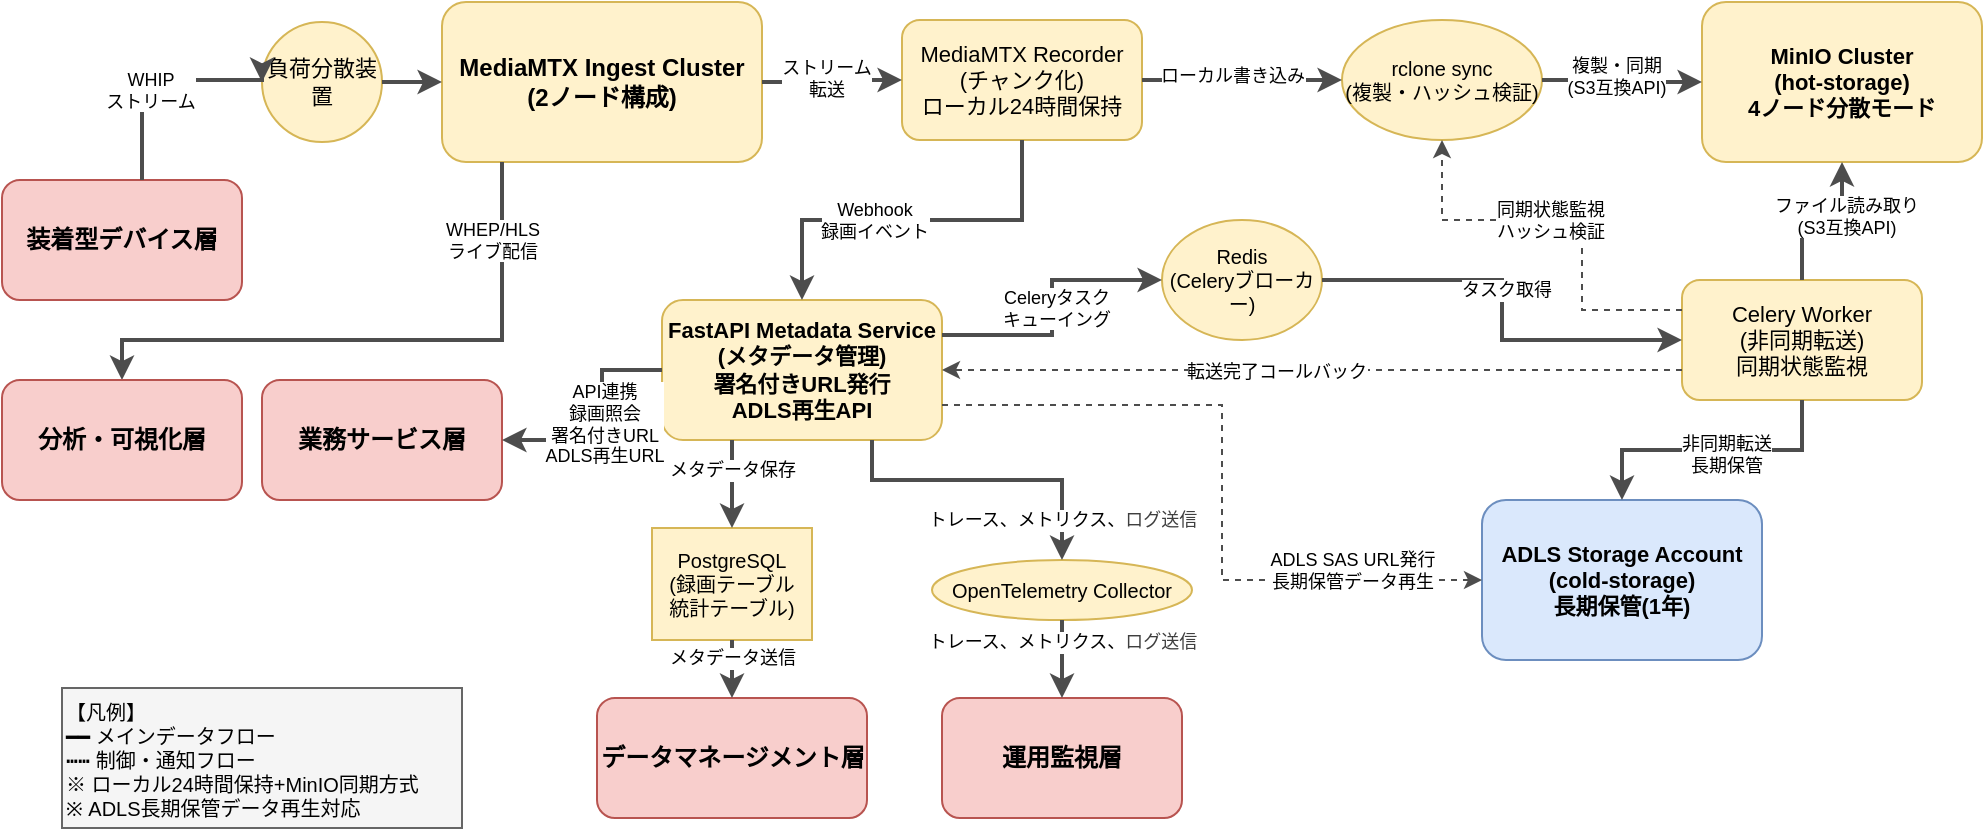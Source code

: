 <mxfile>
    <diagram name="配信・記録層システム関連図" id="streaming-recording-system">
        <mxGraphModel dx="748" dy="674" grid="1" gridSize="10" guides="1" tooltips="1" connect="1" arrows="1" fold="1" page="1" pageScale="1" pageWidth="1169" pageHeight="827" background="#ffffff" math="0" shadow="0">
            <root>
                <mxCell id="0"/>
                <mxCell id="1" parent="0"/>
                <mxCell id="thinklet-device" value="装着型デバイス層" style="rounded=1;whiteSpace=wrap;html=1;fillColor=#f8cecc;strokeColor=#b85450;fontSize=12;fontStyle=1" parent="1" vertex="1">
                    <mxGeometry x="70" y="160" width="120" height="60" as="geometry"/>
                </mxCell>
                <mxCell id="mediamtx-cluster" value="MediaMTX Ingest Cluster&#xa;(2ノード構成)" style="rounded=1;whiteSpace=wrap;html=1;fillColor=#fff2cc;strokeColor=#d6b656;fontSize=12;fontStyle=1" parent="1" vertex="1">
                    <mxGeometry x="290" y="71" width="160" height="80" as="geometry"/>
                </mxCell>
                <mxCell id="load-balancer" value="負荷分散装置" style="ellipse;whiteSpace=wrap;html=1;fillColor=#fff2cc;strokeColor=#d6b656;fontSize=11" parent="1" vertex="1">
                    <mxGeometry x="200" y="81" width="60" height="60" as="geometry"/>
                </mxCell>
                <mxCell id="mediamtx-recorder" value="MediaMTX Recorder&#xa;(チャンク化)&#xa;ローカル24時間保持" style="rounded=1;whiteSpace=wrap;html=1;fillColor=#fff2cc;strokeColor=#d6b656;fontSize=11" parent="1" vertex="1">
                    <mxGeometry x="520" y="80" width="120" height="60" as="geometry"/>
                </mxCell>
                <mxCell id="rclone-sync" value="rclone sync&#xa;(複製・ハッシュ検証)" style="ellipse;whiteSpace=wrap;html=1;fillColor=#fff2cc;strokeColor=#d6b656;fontSize=10" parent="1" vertex="1">
                    <mxGeometry x="740" y="80" width="100" height="60" as="geometry"/>
                </mxCell>
                <mxCell id="minio-cluster" value="MinIO Cluster&#xa;(hot-storage)&#xa;4ノード分散モード" style="rounded=1;whiteSpace=wrap;html=1;fillColor=#fff2cc;strokeColor=#d6b656;fontSize=11;fontStyle=1" parent="1" vertex="1">
                    <mxGeometry x="920" y="71" width="140" height="80" as="geometry"/>
                </mxCell>
                <mxCell id="fastapi-service" value="FastAPI Metadata Service&#xa;(メタデータ管理)&#xa;署名付きURL発行&#xa;ADLS再生API" style="rounded=1;whiteSpace=wrap;html=1;fillColor=#fff2cc;strokeColor=#d6b656;fontSize=11;fontStyle=1" parent="1" vertex="1">
                    <mxGeometry x="400" y="220" width="140" height="70" as="geometry"/>
                </mxCell>
                <mxCell id="postgresql" value="PostgreSQL&#xa;(録画テーブル&#xa;統計テーブル)" style="cylinder3;whiteSpace=wrap;html=1;boundedLbl=1;backgroundOutline=1;size=15;fillColor=#fff2cc;strokeColor=#d6b656;fontSize=10" parent="1" vertex="1">
                    <mxGeometry x="395" y="334" width="80" height="56" as="geometry"/>
                </mxCell>
                <mxCell id="celery-worker" value="Celery Worker&lt;div&gt;(非同期転送)&lt;/div&gt;&lt;div&gt;同期状態監視&lt;/div&gt;" style="rounded=1;whiteSpace=wrap;html=1;fillColor=#fff2cc;strokeColor=#d6b656;fontSize=11" parent="1" vertex="1">
                    <mxGeometry x="910" y="210" width="120" height="60" as="geometry"/>
                </mxCell>
                <mxCell id="redis-broker" value="Redis&lt;div&gt;(Celeryブローカー)&lt;/div&gt;" style="ellipse;whiteSpace=wrap;html=1;fillColor=#fff2cc;strokeColor=#d6b656;fontSize=10" parent="1" vertex="1">
                    <mxGeometry x="650" y="180" width="80" height="60" as="geometry"/>
                </mxCell>
                <mxCell id="adls-storage" value="ADLS Storage Account&#xa;(cold-storage)&#xa;長期保管(1年)" style="rounded=1;whiteSpace=wrap;html=1;fillColor=#dae8fc;strokeColor=#6c8ebf;fontSize=11;fontStyle=1" parent="1" vertex="1">
                    <mxGeometry x="810" y="320" width="140" height="80" as="geometry"/>
                </mxCell>
                <mxCell id="opentelemetry" value="OpenTelemetry Collector" style="ellipse;whiteSpace=wrap;html=1;fillColor=#fff2cc;strokeColor=#d6b656;fontSize=10" parent="1" vertex="1">
                    <mxGeometry x="535" y="350" width="130" height="30" as="geometry"/>
                </mxCell>
                <mxCell id="business-service" value="業務サービス層" style="rounded=1;whiteSpace=wrap;html=1;fillColor=#f8cecc;strokeColor=#b85450;fontSize=12;fontStyle=1" parent="1" vertex="1">
                    <mxGeometry x="200" y="260" width="120" height="60" as="geometry"/>
                </mxCell>
                <mxCell id="edge1" style="edgeStyle=orthogonalEdgeStyle;rounded=0;orthogonalLoop=1;jettySize=auto;html=1;strokeWidth=2;strokeColor=#4D4D4D;entryX=0;entryY=0.5;entryDx=0;entryDy=0;" parent="1" source="thinklet-device" target="load-balancer" edge="1">
                    <mxGeometry relative="1" as="geometry">
                        <Array as="points">
                            <mxPoint x="140" y="110"/>
                            <mxPoint x="200" y="110"/>
                        </Array>
                    </mxGeometry>
                </mxCell>
                <mxCell id="edge1-label" value="WHIP&#xa;ストリーム" style="edgeLabel;html=1;align=center;verticalAlign=middle;resizable=0;points=[];fontSize=9;" parent="edge1" vertex="1" connectable="0">
                    <mxGeometry x="-0.2" y="-1" relative="1" as="geometry">
                        <mxPoint x="3" y="-1" as="offset"/>
                    </mxGeometry>
                </mxCell>
                <mxCell id="edge2" style="edgeStyle=orthogonalEdgeStyle;rounded=0;orthogonalLoop=1;jettySize=auto;html=1;strokeWidth=2;strokeColor=#4D4D4D;" parent="1" source="load-balancer" target="mediamtx-cluster" edge="1">
                    <mxGeometry relative="1" as="geometry"/>
                </mxCell>
                <mxCell id="edge3" style="edgeStyle=orthogonalEdgeStyle;rounded=0;orthogonalLoop=1;jettySize=auto;html=1;strokeWidth=2;strokeColor=#4D4D4D;" parent="1" source="mediamtx-cluster" target="mediamtx-recorder" edge="1">
                    <mxGeometry relative="1" as="geometry"/>
                </mxCell>
                <mxCell id="edge3-label" value="ストリーム&#xa;転送" style="edgeLabel;html=1;align=center;verticalAlign=middle;resizable=0;points=[];fontSize=9;" parent="edge3" vertex="1" connectable="0">
                    <mxGeometry x="-0.1" y="2" relative="1" as="geometry">
                        <mxPoint as="offset"/>
                    </mxGeometry>
                </mxCell>
                <mxCell id="edge4" style="edgeStyle=orthogonalEdgeStyle;rounded=0;orthogonalLoop=1;jettySize=auto;html=1;strokeWidth=2;strokeColor=#4D4D4D;" parent="1" source="mediamtx-recorder" target="rclone-sync" edge="1">
                    <mxGeometry relative="1" as="geometry"/>
                </mxCell>
                <mxCell id="edge4-label" value="ローカル書き込み" style="edgeLabel;html=1;align=center;verticalAlign=middle;resizable=0;points=[];fontSize=9;" parent="edge4" vertex="1" connectable="0">
                    <mxGeometry x="-0.1" y="2" relative="1" as="geometry">
                        <mxPoint as="offset"/>
                    </mxGeometry>
                </mxCell>
                <mxCell id="edge4-2" style="edgeStyle=orthogonalEdgeStyle;rounded=0;orthogonalLoop=1;jettySize=auto;html=1;strokeWidth=2;strokeColor=#4D4D4D;" edge="1" parent="1" source="rclone-sync" target="minio-cluster">
                    <mxGeometry relative="1" as="geometry"/>
                </mxCell>
                <mxCell id="edge4-2-label" value="複製・同期&#xa;(S3互換API)" style="edgeLabel;html=1;align=center;verticalAlign=middle;resizable=0;points=[];fontSize=9;" connectable="0" vertex="1" parent="edge4-2">
                    <mxGeometry x="-0.1" y="2" relative="1" as="geometry">
                        <mxPoint as="offset"/>
                    </mxGeometry>
                </mxCell>
                <mxCell id="edge5" style="edgeStyle=orthogonalEdgeStyle;rounded=0;orthogonalLoop=1;jettySize=auto;html=1;strokeWidth=2;strokeColor=#4D4D4D;jumpStyle=line;jumpSize=10;entryX=0.5;entryY=0;entryDx=0;entryDy=0;" parent="1" source="mediamtx-recorder" target="fastapi-service" edge="1">
                    <mxGeometry relative="1" as="geometry">
                        <Array as="points"/>
                    </mxGeometry>
                </mxCell>
                <mxCell id="edge5-label" value="Webhook&#xa;録画イベント" style="edgeLabel;html=1;align=center;verticalAlign=middle;resizable=0;points=[];fontSize=9;" parent="edge5" vertex="1" connectable="0">
                    <mxGeometry x="0.1" y="1" relative="1" as="geometry">
                        <mxPoint x="-10" y="-1" as="offset"/>
                    </mxGeometry>
                </mxCell>
                <mxCell id="edge6" style="edgeStyle=elbowEdgeStyle;rounded=0;orthogonalLoop=1;jettySize=auto;html=1;strokeWidth=2;strokeColor=#4D4D4D;exitX=0.25;exitY=1;exitDx=0;exitDy=0;entryX=0.5;entryY=0;entryDx=0;entryDy=0;elbow=vertical;" parent="1" source="fastapi-service" target="postgresql" edge="1">
                    <mxGeometry relative="1" as="geometry"/>
                </mxCell>
                <mxCell id="edge6-label" value="メタデータ保存" style="edgeLabel;html=1;align=center;verticalAlign=middle;resizable=0;points=[];fontSize=9;" parent="edge6" vertex="1" connectable="0">
                    <mxGeometry x="0.2" y="1" relative="1" as="geometry">
                        <mxPoint x="-1" y="-12" as="offset"/>
                    </mxGeometry>
                </mxCell>
                <mxCell id="edge15" style="edgeStyle=elbowEdgeStyle;rounded=0;orthogonalLoop=1;jettySize=auto;html=1;strokeWidth=2;strokeColor=#4D4D4D;entryX=0;entryY=0.5;entryDx=0;entryDy=0;exitX=1;exitY=0.25;exitDx=0;exitDy=0;" parent="1" source="fastapi-service" target="redis-broker" edge="1">
                    <mxGeometry relative="1" as="geometry"/>
                </mxCell>
                <mxCell id="edge15-label" value="Celeryタスク&#xa;キューイング" style="edgeLabel;html=1;align=center;verticalAlign=middle;resizable=0;points=[];fontSize=9;" parent="edge15" connectable="0" vertex="1">
                    <mxGeometry x="0.1" y="1" relative="1" as="geometry">
                        <mxPoint x="3" y="7" as="offset"/>
                    </mxGeometry>
                </mxCell>
                <mxCell id="edge16" style="edgeStyle=elbowEdgeStyle;rounded=0;orthogonalLoop=1;jettySize=auto;html=1;strokeWidth=2;strokeColor=#4D4D4D;entryX=0;entryY=0.5;entryDx=0;entryDy=0;" parent="1" source="redis-broker" target="celery-worker" edge="1">
                    <mxGeometry relative="1" as="geometry"/>
                </mxCell>
                <mxCell id="edge16-label" value="タスク取得" style="edgeLabel;html=1;align=center;verticalAlign=middle;resizable=0;points=[];fontSize=9;" parent="edge16" connectable="0" vertex="1">
                    <mxGeometry x="-0.1" y="2" relative="1" as="geometry">
                        <mxPoint as="offset"/>
                    </mxGeometry>
                </mxCell>
                <mxCell id="edge7" style="edgeStyle=elbowEdgeStyle;rounded=0;orthogonalLoop=1;jettySize=auto;html=1;strokeWidth=2;strokeColor=#4D4D4D;entryX=0.5;entryY=1;entryDx=0;entryDy=0;exitX=0.5;exitY=0;exitDx=0;exitDy=0;elbow=vertical;" parent="1" source="celery-worker" target="minio-cluster" edge="1">
                    <mxGeometry relative="1" as="geometry"/>
                </mxCell>
                <mxCell id="edge7-label" value="ファイル読み取り&#xa;(S3互換API)" style="edgeLabel;html=1;align=center;verticalAlign=middle;resizable=0;points=[];fontSize=9;" parent="edge7" vertex="1" connectable="0">
                    <mxGeometry x="0.1" y="1" relative="1" as="geometry">
                        <mxPoint x="8" y="-2" as="offset"/>
                    </mxGeometry>
                </mxCell>
                <mxCell id="edge7-2" style="edgeStyle=orthogonalEdgeStyle;rounded=0;orthogonalLoop=1;jettySize=auto;html=1;strokeWidth=1;strokeColor=#4D4D4D;dashed=1;entryX=0.5;entryY=1;entryDx=0;entryDy=0;exitX=0;exitY=0.25;exitDx=0;exitDy=0;elbow=vertical;" edge="1" parent="1" source="celery-worker" target="rclone-sync">
                    <mxGeometry relative="1" as="geometry">
                        <Array as="points">
                            <mxPoint x="860" y="225"/>
                            <mxPoint x="860" y="180"/>
                            <mxPoint x="790" y="180"/>
                        </Array>
                    </mxGeometry>
                </mxCell>
                <mxCell id="edge7-2-label" value="同期状態監視&#xa;ハッシュ検証" style="edgeLabel;html=1;align=center;verticalAlign=middle;resizable=0;points=[];fontSize=9;" connectable="0" vertex="1" parent="edge7-2">
                    <mxGeometry x="0.1" y="1" relative="1" as="geometry">
                        <mxPoint x="2" y="-1" as="offset"/>
                    </mxGeometry>
                </mxCell>
                <mxCell id="edge8" style="edgeStyle=orthogonalEdgeStyle;rounded=0;orthogonalLoop=1;jettySize=auto;html=1;strokeWidth=2;strokeColor=#4D4D4D;" parent="1" source="celery-worker" target="adls-storage" edge="1">
                    <mxGeometry relative="1" as="geometry"/>
                </mxCell>
                <mxCell id="edge8-label" value="非同期転送&#xa;長期保管" style="edgeLabel;html=1;align=center;verticalAlign=middle;resizable=0;points=[];fontSize=9;" parent="edge8" vertex="1" connectable="0">
                    <mxGeometry x="-0.1" y="2" relative="1" as="geometry">
                        <mxPoint as="offset"/>
                    </mxGeometry>
                </mxCell>
                <mxCell id="edge8-2" style="edgeStyle=elbowEdgeStyle;rounded=0;orthogonalLoop=1;jettySize=auto;html=1;strokeWidth=1;strokeColor=#4D4D4D;dashed=1;entryX=0;entryY=0.5;entryDx=0;entryDy=0;exitX=1;exitY=0.75;exitDx=0;exitDy=0;" edge="1" parent="1" source="fastapi-service" target="adls-storage">
                    <mxGeometry relative="1" as="geometry">
                        <Array as="points">
                            <mxPoint x="680" y="320"/>
                        </Array>
                    </mxGeometry>
                </mxCell>
                <mxCell id="edge8-2-label" value="ADLS SAS URL発行&#xa;長期保管データ再生" style="edgeLabel;html=1;align=center;verticalAlign=middle;resizable=0;points=[];fontSize=9;" connectable="0" vertex="1" parent="edge8-2">
                    <mxGeometry x="0.1" y="1" relative="1" as="geometry">
                        <mxPoint x="64" y="26" as="offset"/>
                    </mxGeometry>
                </mxCell>
                <mxCell id="edge9" style="edgeStyle=orthogonalEdgeStyle;rounded=0;orthogonalLoop=1;jettySize=auto;html=1;strokeWidth=1;strokeColor=#4D4D4D;dashed=1;jumpStyle=line;jumpSize=10;entryX=1;entryY=0.5;entryDx=0;entryDy=0;exitX=0;exitY=0.75;exitDx=0;exitDy=0;" parent="1" source="celery-worker" target="fastapi-service" edge="1">
                    <mxGeometry relative="1" as="geometry">
                        <Array as="points">
                            <mxPoint x="640" y="255"/>
                            <mxPoint x="640" y="255"/>
                        </Array>
                    </mxGeometry>
                </mxCell>
                <mxCell id="edge9-label" value="転送完了コールバック" style="edgeLabel;html=1;align=center;verticalAlign=middle;resizable=0;points=[];fontSize=9;" parent="edge9" vertex="1" connectable="0">
                    <mxGeometry x="0.1" y="1" relative="1" as="geometry">
                        <mxPoint as="offset"/>
                    </mxGeometry>
                </mxCell>
                <mxCell id="edge12" style="edgeStyle=orthogonalEdgeStyle;rounded=0;orthogonalLoop=1;jettySize=auto;html=1;strokeWidth=2;strokeColor=#4D4D4D;exitX=0;exitY=0.5;exitDx=0;exitDy=0;entryX=1;entryY=0.5;entryDx=0;entryDy=0;" parent="1" source="fastapi-service" target="business-service" edge="1">
                    <mxGeometry relative="1" as="geometry">
                        <Array as="points">
                            <mxPoint x="370" y="255"/>
                            <mxPoint x="370" y="290"/>
                        </Array>
                    </mxGeometry>
                </mxCell>
                <mxCell id="edge12-label" value="API連携&#xa;録画照会&#xa;署名付きURL&#xa;ADLS再生URL" style="edgeLabel;html=1;align=center;verticalAlign=middle;resizable=0;points=[];fontSize=9;" parent="edge12" vertex="1" connectable="0">
                    <mxGeometry x="0.1" y="1" relative="1" as="geometry">
                        <mxPoint y="-7" as="offset"/>
                    </mxGeometry>
                </mxCell>
                <mxCell id="edge13" style="edgeStyle=orthogonalEdgeStyle;rounded=0;orthogonalLoop=1;jettySize=auto;html=1;strokeWidth=2;strokeColor=#4D4D4D;jumpStyle=line;jumpSize=10;entryX=0.5;entryY=0;entryDx=0;entryDy=0;" parent="1" source="mediamtx-cluster" target="8" edge="1">
                    <mxGeometry relative="1" as="geometry">
                        <Array as="points">
                            <mxPoint x="320" y="240"/>
                            <mxPoint x="130" y="240"/>
                        </Array>
                        <mxPoint x="130" y="280" as="targetPoint"/>
                    </mxGeometry>
                </mxCell>
                <mxCell id="edge13-label" value="WHEP/HLS&#xa;ライブ配信" style="edgeLabel;html=1;align=center;verticalAlign=middle;resizable=0;points=[];fontSize=9;" parent="edge13" vertex="1" connectable="0">
                    <mxGeometry x="0.1" y="1" relative="1" as="geometry">
                        <mxPoint x="70" y="-51" as="offset"/>
                    </mxGeometry>
                </mxCell>
                <mxCell id="legend" value="【凡例】&lt;br&gt;━━ メインデータフロー&lt;br&gt;┅┅ 制御・通知フロー&lt;br&gt;※ ローカル24時間保持+MinIO同期方式&lt;br&gt;※ ADLS長期保管データ再生対応" style="rounded=0;whiteSpace=wrap;html=1;fillColor=#f5f5f5;strokeColor=#666666;fontSize=10;align=left;verticalAlign=top;" parent="1" vertex="1">
                    <mxGeometry x="100" y="414" width="200" height="70" as="geometry"/>
                </mxCell>
                <mxCell id="2" value="運用監視層" style="rounded=1;whiteSpace=wrap;html=1;fillColor=#f8cecc;strokeColor=#b85450;fontSize=12;fontStyle=1" parent="1" vertex="1">
                    <mxGeometry x="540" y="419" width="120" height="60" as="geometry"/>
                </mxCell>
                <mxCell id="4" style="edgeStyle=elbowEdgeStyle;rounded=0;orthogonalLoop=1;jettySize=auto;html=1;strokeWidth=2;strokeColor=#4D4D4D;exitX=0.75;exitY=1;exitDx=0;exitDy=0;entryX=0.5;entryY=0;entryDx=0;entryDy=0;elbow=vertical;" parent="1" source="fastapi-service" target="opentelemetry" edge="1">
                    <mxGeometry relative="1" as="geometry">
                        <mxPoint x="445" y="300" as="sourcePoint"/>
                        <mxPoint x="430" y="350" as="targetPoint"/>
                        <Array as="points">
                            <mxPoint x="560" y="310"/>
                        </Array>
                    </mxGeometry>
                </mxCell>
                <mxCell id="5" value="トレース、メトリクス、&lt;span style=&quot;color: rgb(63, 63, 63); background-color: light-dark(#ffffff, var(--ge-dark-color, #121212));&quot;&gt;ログ送信&lt;/span&gt;" style="edgeLabel;html=1;align=center;verticalAlign=middle;resizable=0;points=[];fontSize=9;" parent="4" vertex="1" connectable="0">
                    <mxGeometry x="0.2" y="1" relative="1" as="geometry">
                        <mxPoint x="22" y="21" as="offset"/>
                    </mxGeometry>
                </mxCell>
                <mxCell id="6" style="edgeStyle=elbowEdgeStyle;rounded=0;orthogonalLoop=1;jettySize=auto;html=1;strokeWidth=2;strokeColor=#4D4D4D;exitX=0.5;exitY=1;exitDx=0;exitDy=0;entryX=0.5;entryY=0;entryDx=0;entryDy=0;elbow=vertical;" parent="1" source="opentelemetry" target="2" edge="1">
                    <mxGeometry relative="1" as="geometry">
                        <mxPoint x="515" y="300" as="sourcePoint"/>
                        <mxPoint x="540" y="370" as="targetPoint"/>
                    </mxGeometry>
                </mxCell>
                <mxCell id="7" value="トレース、メトリクス、&lt;span style=&quot;color: rgb(63, 63, 63); background-color: light-dark(#ffffff, var(--ge-dark-color, #121212));&quot;&gt;ログ送信&lt;/span&gt;" style="edgeLabel;html=1;align=center;verticalAlign=middle;resizable=0;points=[];fontSize=9;" parent="6" vertex="1" connectable="0">
                    <mxGeometry x="0.2" y="1" relative="1" as="geometry">
                        <mxPoint x="-1" y="-13" as="offset"/>
                    </mxGeometry>
                </mxCell>
                <mxCell id="8" value="分析・可視化層" style="rounded=1;whiteSpace=wrap;html=1;fillColor=#f8cecc;strokeColor=#b85450;fontSize=12;fontStyle=1" parent="1" vertex="1">
                    <mxGeometry x="70" y="260" width="120" height="60" as="geometry"/>
                </mxCell>
                <mxCell id="9" value="データマネージメント層" style="rounded=1;whiteSpace=wrap;html=1;fillColor=#f8cecc;strokeColor=#b85450;fontSize=12;fontStyle=1" parent="1" vertex="1">
                    <mxGeometry x="367.5" y="419" width="135" height="60" as="geometry"/>
                </mxCell>
                <mxCell id="10" style="edgeStyle=elbowEdgeStyle;rounded=0;orthogonalLoop=1;jettySize=auto;html=1;strokeWidth=2;strokeColor=#4D4D4D;exitX=0.5;exitY=1;exitDx=0;exitDy=0;entryX=0.5;entryY=0;entryDx=0;entryDy=0;elbow=vertical;" parent="1" source="postgresql" target="9" edge="1">
                    <mxGeometry relative="1" as="geometry">
                        <mxPoint x="610" y="390" as="sourcePoint"/>
                        <mxPoint x="610" y="424" as="targetPoint"/>
                    </mxGeometry>
                </mxCell>
                <mxCell id="11" value="メタデータ送信" style="edgeLabel;html=1;align=center;verticalAlign=middle;resizable=0;points=[];fontSize=9;" parent="10" vertex="1" connectable="0">
                    <mxGeometry x="0.2" y="1" relative="1" as="geometry">
                        <mxPoint x="-1" y="-9" as="offset"/>
                    </mxGeometry>
                </mxCell>
            </root>
        </mxGraphModel>
    </diagram>
</mxfile>